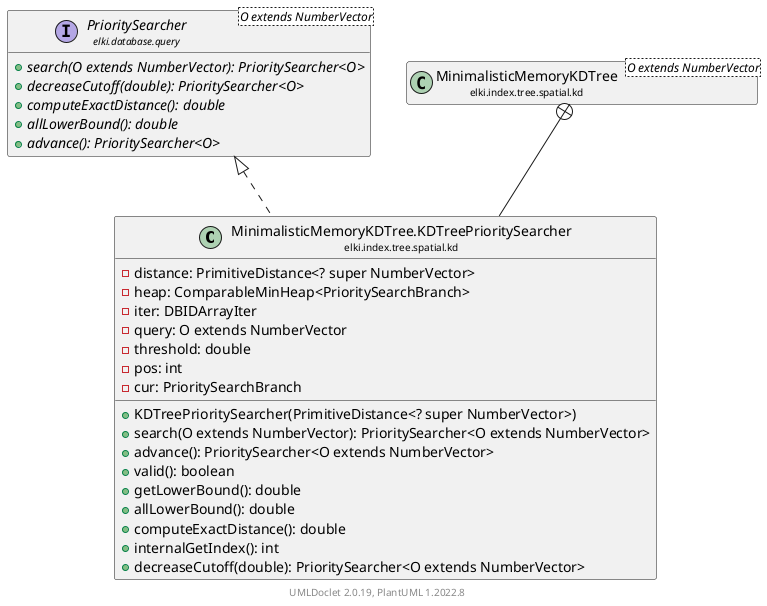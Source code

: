 @startuml
    remove .*\.(Instance|Par|Parameterizer|Factory)$
    set namespaceSeparator none
    hide empty fields
    hide empty methods

    class "<size:14>MinimalisticMemoryKDTree.KDTreePrioritySearcher\n<size:10>elki.index.tree.spatial.kd" as elki.index.tree.spatial.kd.MinimalisticMemoryKDTree.KDTreePrioritySearcher [[MinimalisticMemoryKDTree.KDTreePrioritySearcher.html]] {
        -distance: PrimitiveDistance<? super NumberVector>
        -heap: ComparableMinHeap<PrioritySearchBranch>
        -iter: DBIDArrayIter
        -query: O extends NumberVector
        -threshold: double
        -pos: int
        -cur: PrioritySearchBranch
        +KDTreePrioritySearcher(PrimitiveDistance<? super NumberVector>)
        +search(O extends NumberVector): PrioritySearcher<O extends NumberVector>
        +advance(): PrioritySearcher<O extends NumberVector>
        +valid(): boolean
        +getLowerBound(): double
        +allLowerBound(): double
        +computeExactDistance(): double
        +internalGetIndex(): int
        +decreaseCutoff(double): PrioritySearcher<O extends NumberVector>
    }

    interface "<size:14>PrioritySearcher\n<size:10>elki.database.query" as elki.database.query.PrioritySearcher<O extends NumberVector> [[../../../../database/query/PrioritySearcher.html]] {
        {abstract} +search(O extends NumberVector): PrioritySearcher<O>
        {abstract} +decreaseCutoff(double): PrioritySearcher<O>
        {abstract} +computeExactDistance(): double
        {abstract} +allLowerBound(): double
        {abstract} +advance(): PrioritySearcher<O>
    }
    class "<size:14>MinimalisticMemoryKDTree\n<size:10>elki.index.tree.spatial.kd" as elki.index.tree.spatial.kd.MinimalisticMemoryKDTree<O extends NumberVector> [[MinimalisticMemoryKDTree.html]]

    elki.database.query.PrioritySearcher <|.. elki.index.tree.spatial.kd.MinimalisticMemoryKDTree.KDTreePrioritySearcher
    elki.index.tree.spatial.kd.MinimalisticMemoryKDTree +-- elki.index.tree.spatial.kd.MinimalisticMemoryKDTree.KDTreePrioritySearcher

    center footer UMLDoclet 2.0.19, PlantUML 1.2022.8
@enduml
